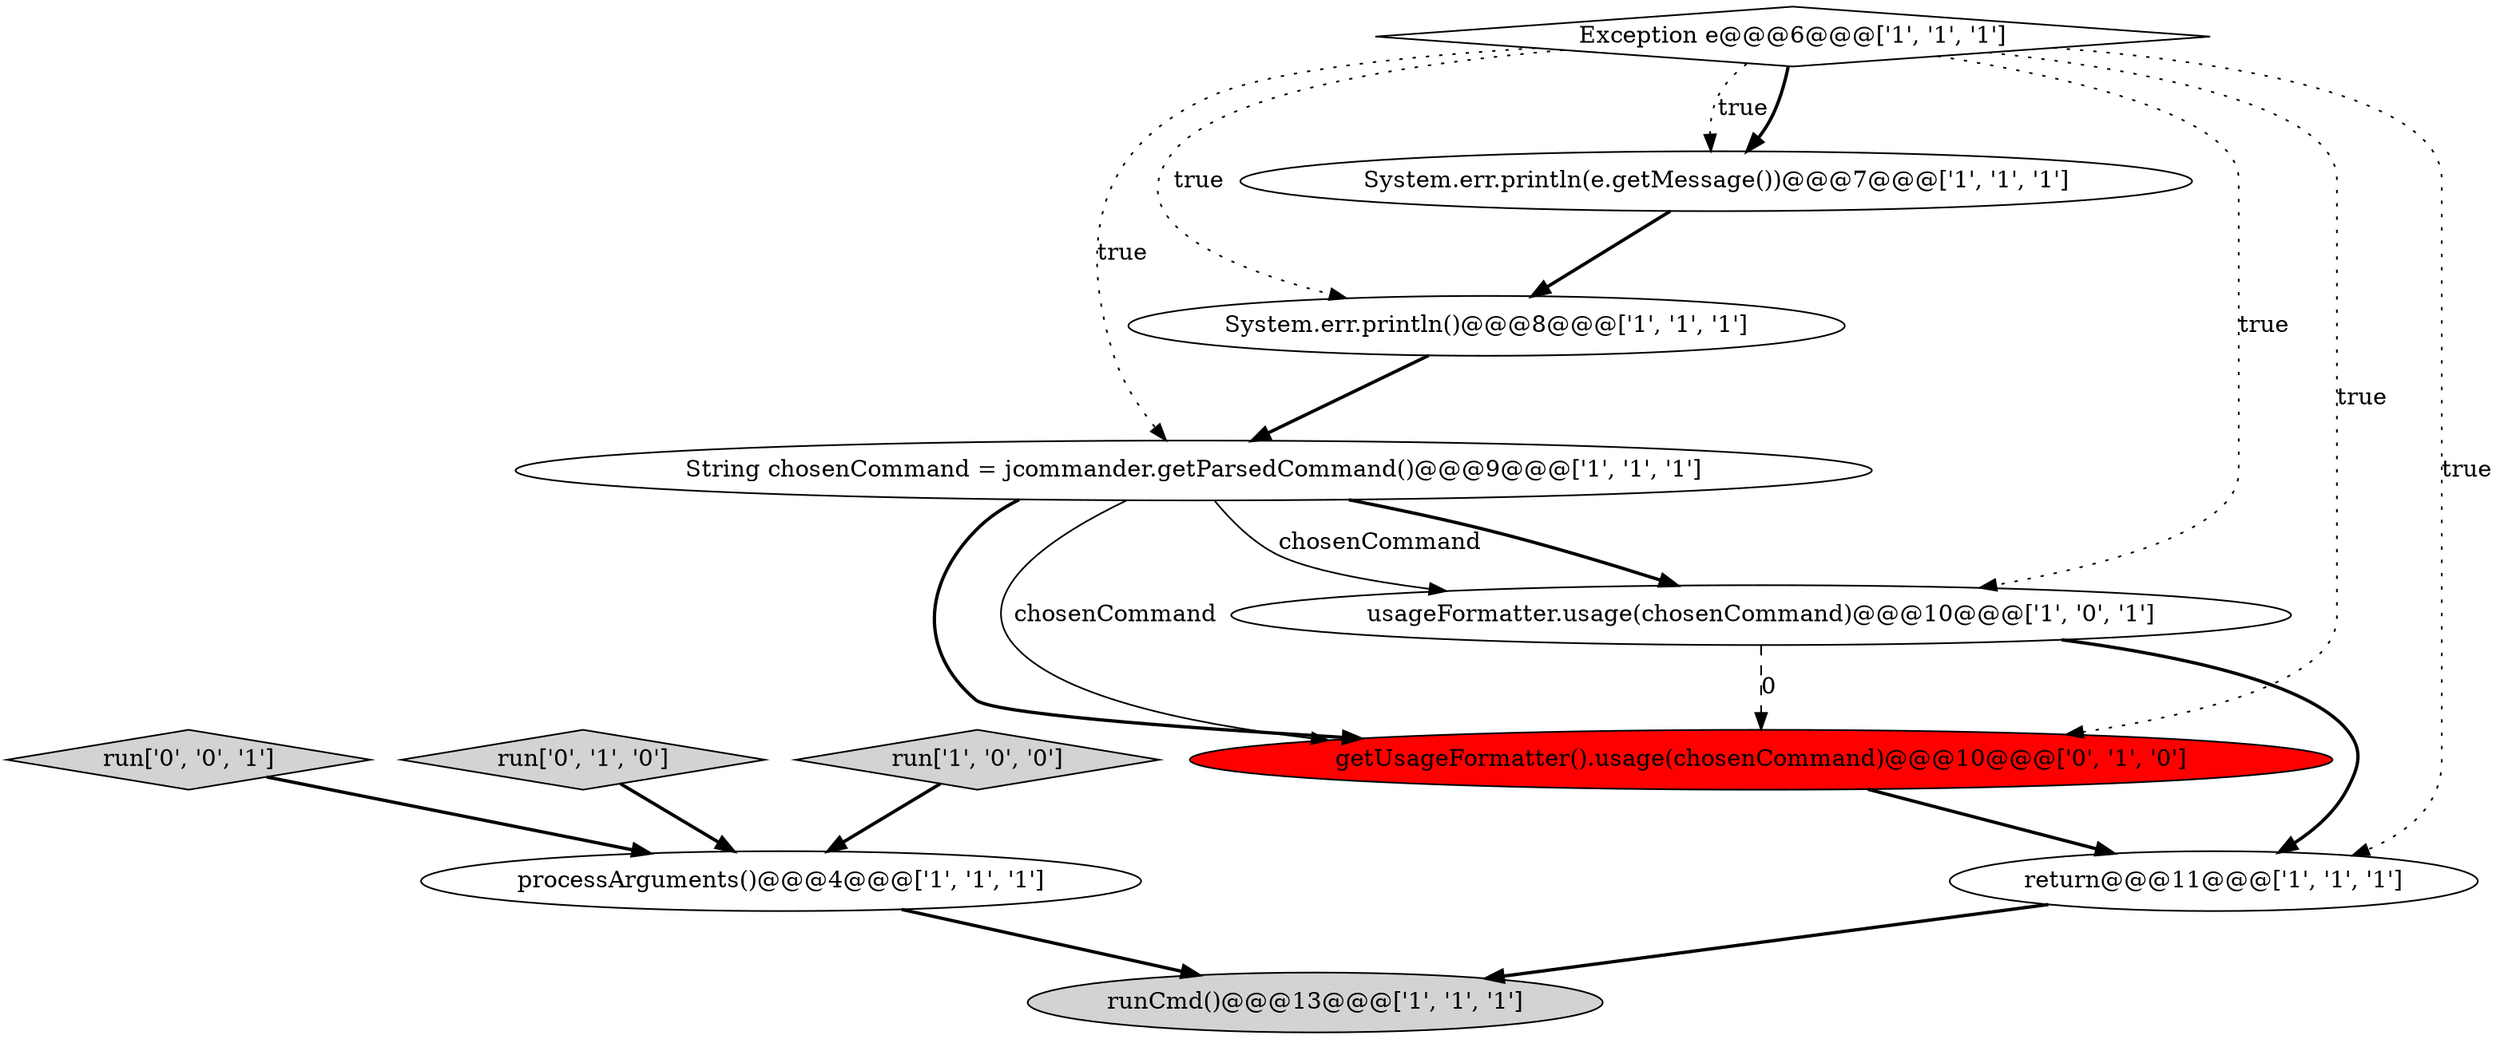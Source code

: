 digraph {
11 [style = filled, label = "run['0', '0', '1']", fillcolor = lightgray, shape = diamond image = "AAA0AAABBB3BBB"];
0 [style = filled, label = "usageFormatter.usage(chosenCommand)@@@10@@@['1', '0', '1']", fillcolor = white, shape = ellipse image = "AAA0AAABBB1BBB"];
1 [style = filled, label = "System.err.println(e.getMessage())@@@7@@@['1', '1', '1']", fillcolor = white, shape = ellipse image = "AAA0AAABBB1BBB"];
3 [style = filled, label = "String chosenCommand = jcommander.getParsedCommand()@@@9@@@['1', '1', '1']", fillcolor = white, shape = ellipse image = "AAA0AAABBB1BBB"];
5 [style = filled, label = "System.err.println()@@@8@@@['1', '1', '1']", fillcolor = white, shape = ellipse image = "AAA0AAABBB1BBB"];
7 [style = filled, label = "processArguments()@@@4@@@['1', '1', '1']", fillcolor = white, shape = ellipse image = "AAA0AAABBB1BBB"];
2 [style = filled, label = "runCmd()@@@13@@@['1', '1', '1']", fillcolor = lightgray, shape = ellipse image = "AAA0AAABBB1BBB"];
8 [style = filled, label = "return@@@11@@@['1', '1', '1']", fillcolor = white, shape = ellipse image = "AAA0AAABBB1BBB"];
10 [style = filled, label = "run['0', '1', '0']", fillcolor = lightgray, shape = diamond image = "AAA0AAABBB2BBB"];
6 [style = filled, label = "Exception e@@@6@@@['1', '1', '1']", fillcolor = white, shape = diamond image = "AAA0AAABBB1BBB"];
9 [style = filled, label = "getUsageFormatter().usage(chosenCommand)@@@10@@@['0', '1', '0']", fillcolor = red, shape = ellipse image = "AAA1AAABBB2BBB"];
4 [style = filled, label = "run['1', '0', '0']", fillcolor = lightgray, shape = diamond image = "AAA0AAABBB1BBB"];
1->5 [style = bold, label=""];
5->3 [style = bold, label=""];
6->1 [style = dotted, label="true"];
9->8 [style = bold, label=""];
10->7 [style = bold, label=""];
4->7 [style = bold, label=""];
3->0 [style = bold, label=""];
3->9 [style = bold, label=""];
6->1 [style = bold, label=""];
3->0 [style = solid, label="chosenCommand"];
8->2 [style = bold, label=""];
6->9 [style = dotted, label="true"];
6->8 [style = dotted, label="true"];
7->2 [style = bold, label=""];
0->8 [style = bold, label=""];
3->9 [style = solid, label="chosenCommand"];
6->0 [style = dotted, label="true"];
0->9 [style = dashed, label="0"];
6->3 [style = dotted, label="true"];
11->7 [style = bold, label=""];
6->5 [style = dotted, label="true"];
}
